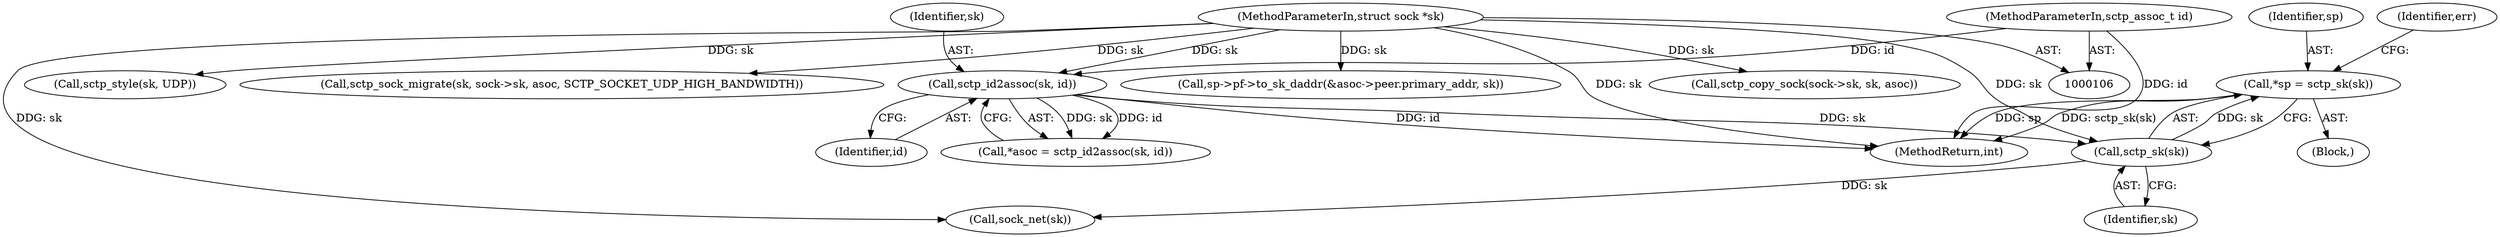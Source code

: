 digraph "0_linux_df80cd9b28b9ebaa284a41df611dbf3a2d05ca74@pointer" {
"1000118" [label="(Call,*sp = sctp_sk(sk))"];
"1000120" [label="(Call,sctp_sk(sk))"];
"1000114" [label="(Call,sctp_id2assoc(sk, id))"];
"1000107" [label="(MethodParameterIn,struct sock *sk)"];
"1000108" [label="(MethodParameterIn,sctp_assoc_t id)"];
"1000120" [label="(Call,sctp_sk(sk))"];
"1000115" [label="(Identifier,sk)"];
"1000118" [label="(Call,*sp = sctp_sk(sk))"];
"1000206" [label="(MethodReturn,int)"];
"1000121" [label="(Identifier,sk)"];
"1000119" [label="(Identifier,sp)"];
"1000116" [label="(Identifier,id)"];
"1000112" [label="(Call,*asoc = sctp_id2assoc(sk, id))"];
"1000108" [label="(MethodParameterIn,sctp_assoc_t id)"];
"1000157" [label="(Call,sctp_style(sk, UDP))"];
"1000135" [label="(Call,sock_net(sk))"];
"1000193" [label="(Call,sctp_sock_migrate(sk, sock->sk, asoc, SCTP_SOCKET_UDP_HIGH_BANDWIDTH))"];
"1000125" [label="(Identifier,err)"];
"1000107" [label="(MethodParameterIn,struct sock *sk)"];
"1000114" [label="(Call,sctp_id2assoc(sk, id))"];
"1000185" [label="(Call,sp->pf->to_sk_daddr(&asoc->peer.primary_addr, sk))"];
"1000179" [label="(Call,sctp_copy_sock(sock->sk, sk, asoc))"];
"1000110" [label="(Block,)"];
"1000118" -> "1000110"  [label="AST: "];
"1000118" -> "1000120"  [label="CFG: "];
"1000119" -> "1000118"  [label="AST: "];
"1000120" -> "1000118"  [label="AST: "];
"1000125" -> "1000118"  [label="CFG: "];
"1000118" -> "1000206"  [label="DDG: sp"];
"1000118" -> "1000206"  [label="DDG: sctp_sk(sk)"];
"1000120" -> "1000118"  [label="DDG: sk"];
"1000120" -> "1000121"  [label="CFG: "];
"1000121" -> "1000120"  [label="AST: "];
"1000114" -> "1000120"  [label="DDG: sk"];
"1000107" -> "1000120"  [label="DDG: sk"];
"1000120" -> "1000135"  [label="DDG: sk"];
"1000114" -> "1000112"  [label="AST: "];
"1000114" -> "1000116"  [label="CFG: "];
"1000115" -> "1000114"  [label="AST: "];
"1000116" -> "1000114"  [label="AST: "];
"1000112" -> "1000114"  [label="CFG: "];
"1000114" -> "1000206"  [label="DDG: id"];
"1000114" -> "1000112"  [label="DDG: sk"];
"1000114" -> "1000112"  [label="DDG: id"];
"1000107" -> "1000114"  [label="DDG: sk"];
"1000108" -> "1000114"  [label="DDG: id"];
"1000107" -> "1000106"  [label="AST: "];
"1000107" -> "1000206"  [label="DDG: sk"];
"1000107" -> "1000135"  [label="DDG: sk"];
"1000107" -> "1000157"  [label="DDG: sk"];
"1000107" -> "1000179"  [label="DDG: sk"];
"1000107" -> "1000185"  [label="DDG: sk"];
"1000107" -> "1000193"  [label="DDG: sk"];
"1000108" -> "1000106"  [label="AST: "];
"1000108" -> "1000206"  [label="DDG: id"];
}
